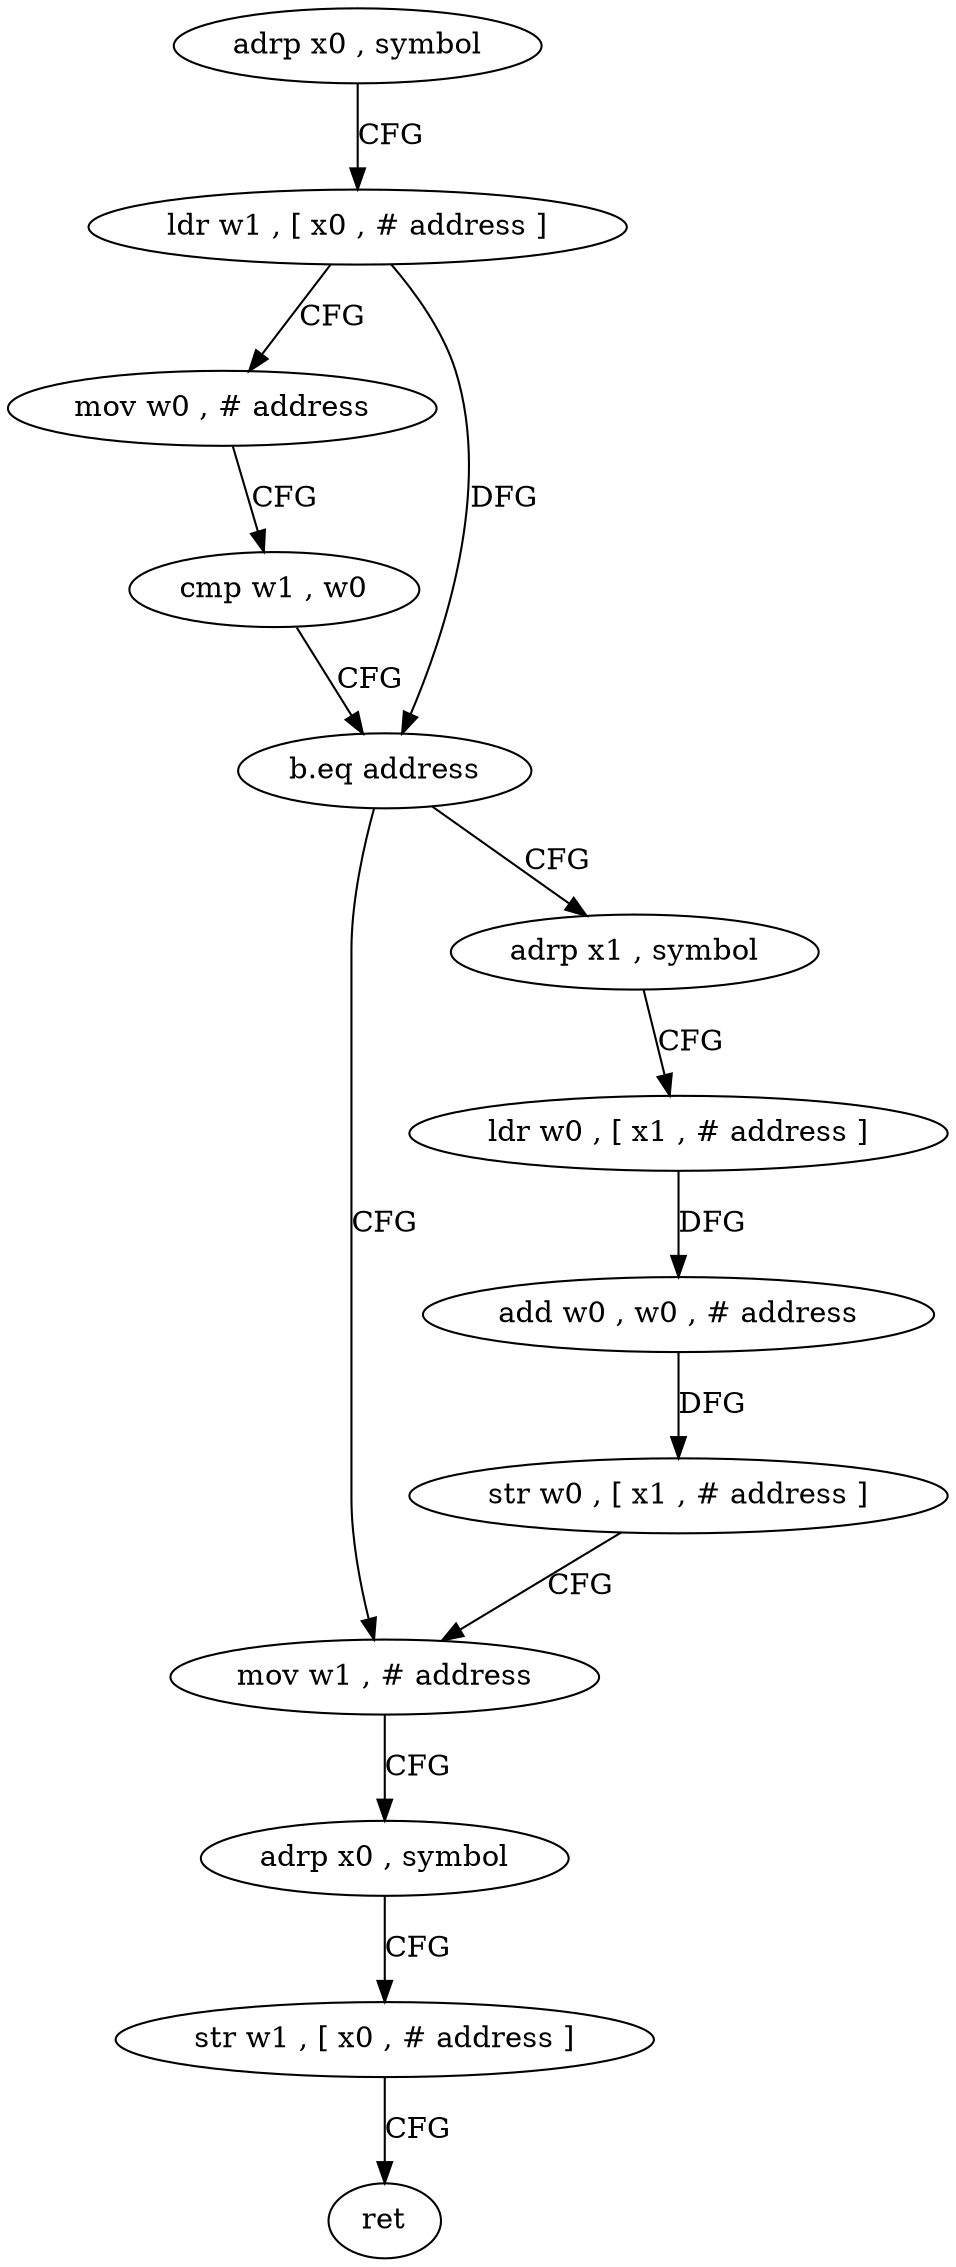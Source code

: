 digraph "func" {
"4202828" [label = "adrp x0 , symbol" ]
"4202832" [label = "ldr w1 , [ x0 , # address ]" ]
"4202836" [label = "mov w0 , # address" ]
"4202840" [label = "cmp w1 , w0" ]
"4202844" [label = "b.eq address" ]
"4202864" [label = "mov w1 , # address" ]
"4202848" [label = "adrp x1 , symbol" ]
"4202868" [label = "adrp x0 , symbol" ]
"4202872" [label = "str w1 , [ x0 , # address ]" ]
"4202876" [label = "ret" ]
"4202852" [label = "ldr w0 , [ x1 , # address ]" ]
"4202856" [label = "add w0 , w0 , # address" ]
"4202860" [label = "str w0 , [ x1 , # address ]" ]
"4202828" -> "4202832" [ label = "CFG" ]
"4202832" -> "4202836" [ label = "CFG" ]
"4202832" -> "4202844" [ label = "DFG" ]
"4202836" -> "4202840" [ label = "CFG" ]
"4202840" -> "4202844" [ label = "CFG" ]
"4202844" -> "4202864" [ label = "CFG" ]
"4202844" -> "4202848" [ label = "CFG" ]
"4202864" -> "4202868" [ label = "CFG" ]
"4202848" -> "4202852" [ label = "CFG" ]
"4202868" -> "4202872" [ label = "CFG" ]
"4202872" -> "4202876" [ label = "CFG" ]
"4202852" -> "4202856" [ label = "DFG" ]
"4202856" -> "4202860" [ label = "DFG" ]
"4202860" -> "4202864" [ label = "CFG" ]
}
